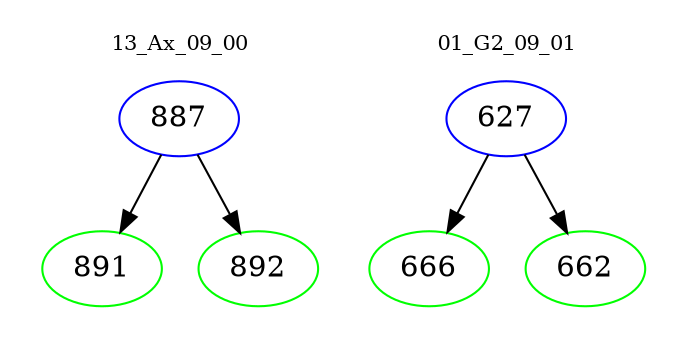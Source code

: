 digraph{
subgraph cluster_0 {
color = white
label = "13_Ax_09_00";
fontsize=10;
T0_887 [label="887", color="blue"]
T0_887 -> T0_891 [color="black"]
T0_891 [label="891", color="green"]
T0_887 -> T0_892 [color="black"]
T0_892 [label="892", color="green"]
}
subgraph cluster_1 {
color = white
label = "01_G2_09_01";
fontsize=10;
T1_627 [label="627", color="blue"]
T1_627 -> T1_666 [color="black"]
T1_666 [label="666", color="green"]
T1_627 -> T1_662 [color="black"]
T1_662 [label="662", color="green"]
}
}
